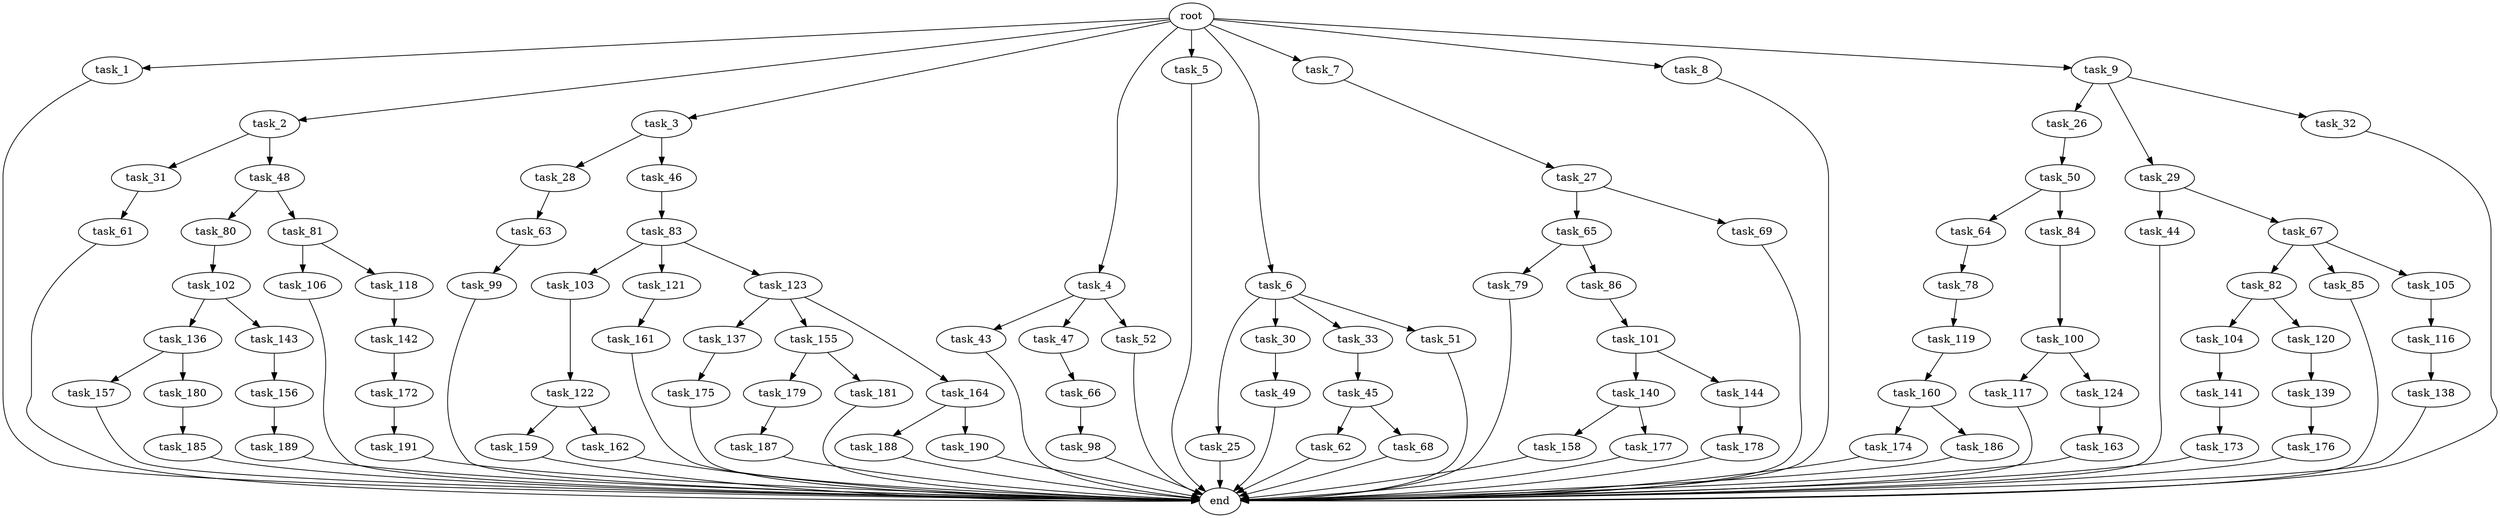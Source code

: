 digraph G {
  root [size="0.000000"];
  task_1 [size="10.240000"];
  task_2 [size="10.240000"];
  task_3 [size="10.240000"];
  task_4 [size="10.240000"];
  task_5 [size="10.240000"];
  task_6 [size="10.240000"];
  task_7 [size="10.240000"];
  task_8 [size="10.240000"];
  task_9 [size="10.240000"];
  task_25 [size="5497558138.880000"];
  task_26 [size="8589934592.000000"];
  task_27 [size="3092376453.120000"];
  task_28 [size="773094113.280000"];
  task_29 [size="8589934592.000000"];
  task_30 [size="5497558138.880000"];
  task_31 [size="3092376453.120000"];
  task_32 [size="8589934592.000000"];
  task_33 [size="5497558138.880000"];
  task_43 [size="1374389534.720000"];
  task_44 [size="2147483648.000000"];
  task_45 [size="343597383.680000"];
  task_46 [size="773094113.280000"];
  task_47 [size="1374389534.720000"];
  task_48 [size="3092376453.120000"];
  task_49 [size="5497558138.880000"];
  task_50 [size="773094113.280000"];
  task_51 [size="5497558138.880000"];
  task_52 [size="1374389534.720000"];
  task_61 [size="343597383.680000"];
  task_62 [size="8589934592.000000"];
  task_63 [size="1374389534.720000"];
  task_64 [size="5497558138.880000"];
  task_65 [size="6957847019.520000"];
  task_66 [size="2147483648.000000"];
  task_67 [size="2147483648.000000"];
  task_68 [size="8589934592.000000"];
  task_69 [size="6957847019.520000"];
  task_78 [size="3092376453.120000"];
  task_79 [size="5497558138.880000"];
  task_80 [size="6957847019.520000"];
  task_81 [size="6957847019.520000"];
  task_82 [size="5497558138.880000"];
  task_83 [size="2147483648.000000"];
  task_84 [size="5497558138.880000"];
  task_85 [size="5497558138.880000"];
  task_86 [size="5497558138.880000"];
  task_98 [size="773094113.280000"];
  task_99 [size="773094113.280000"];
  task_100 [size="4209067950.080000"];
  task_101 [size="343597383.680000"];
  task_102 [size="2147483648.000000"];
  task_103 [size="2147483648.000000"];
  task_104 [size="3092376453.120000"];
  task_105 [size="5497558138.880000"];
  task_106 [size="2147483648.000000"];
  task_116 [size="1374389534.720000"];
  task_117 [size="5497558138.880000"];
  task_118 [size="2147483648.000000"];
  task_119 [size="6957847019.520000"];
  task_120 [size="3092376453.120000"];
  task_121 [size="2147483648.000000"];
  task_122 [size="4209067950.080000"];
  task_123 [size="2147483648.000000"];
  task_124 [size="5497558138.880000"];
  task_136 [size="1374389534.720000"];
  task_137 [size="773094113.280000"];
  task_138 [size="4209067950.080000"];
  task_139 [size="773094113.280000"];
  task_140 [size="5497558138.880000"];
  task_141 [size="773094113.280000"];
  task_142 [size="5497558138.880000"];
  task_143 [size="1374389534.720000"];
  task_144 [size="5497558138.880000"];
  task_155 [size="773094113.280000"];
  task_156 [size="2147483648.000000"];
  task_157 [size="5497558138.880000"];
  task_158 [size="6957847019.520000"];
  task_159 [size="8589934592.000000"];
  task_160 [size="5497558138.880000"];
  task_161 [size="773094113.280000"];
  task_162 [size="8589934592.000000"];
  task_163 [size="6957847019.520000"];
  task_164 [size="773094113.280000"];
  task_172 [size="773094113.280000"];
  task_173 [size="773094113.280000"];
  task_174 [size="3092376453.120000"];
  task_175 [size="5497558138.880000"];
  task_176 [size="1374389534.720000"];
  task_177 [size="6957847019.520000"];
  task_178 [size="773094113.280000"];
  task_179 [size="3092376453.120000"];
  task_180 [size="5497558138.880000"];
  task_181 [size="3092376453.120000"];
  task_185 [size="6957847019.520000"];
  task_186 [size="3092376453.120000"];
  task_187 [size="6957847019.520000"];
  task_188 [size="6957847019.520000"];
  task_189 [size="4209067950.080000"];
  task_190 [size="6957847019.520000"];
  task_191 [size="343597383.680000"];
  end [size="0.000000"];

  root -> task_1 [size="1.000000"];
  root -> task_2 [size="1.000000"];
  root -> task_3 [size="1.000000"];
  root -> task_4 [size="1.000000"];
  root -> task_5 [size="1.000000"];
  root -> task_6 [size="1.000000"];
  root -> task_7 [size="1.000000"];
  root -> task_8 [size="1.000000"];
  root -> task_9 [size="1.000000"];
  task_1 -> end [size="1.000000"];
  task_2 -> task_31 [size="301989888.000000"];
  task_2 -> task_48 [size="301989888.000000"];
  task_3 -> task_28 [size="75497472.000000"];
  task_3 -> task_46 [size="75497472.000000"];
  task_4 -> task_43 [size="134217728.000000"];
  task_4 -> task_47 [size="134217728.000000"];
  task_4 -> task_52 [size="134217728.000000"];
  task_5 -> end [size="1.000000"];
  task_6 -> task_25 [size="536870912.000000"];
  task_6 -> task_30 [size="536870912.000000"];
  task_6 -> task_33 [size="536870912.000000"];
  task_6 -> task_51 [size="536870912.000000"];
  task_7 -> task_27 [size="301989888.000000"];
  task_8 -> end [size="1.000000"];
  task_9 -> task_26 [size="838860800.000000"];
  task_9 -> task_29 [size="838860800.000000"];
  task_9 -> task_32 [size="838860800.000000"];
  task_25 -> end [size="1.000000"];
  task_26 -> task_50 [size="75497472.000000"];
  task_27 -> task_65 [size="679477248.000000"];
  task_27 -> task_69 [size="679477248.000000"];
  task_28 -> task_63 [size="134217728.000000"];
  task_29 -> task_44 [size="209715200.000000"];
  task_29 -> task_67 [size="209715200.000000"];
  task_30 -> task_49 [size="536870912.000000"];
  task_31 -> task_61 [size="33554432.000000"];
  task_32 -> end [size="1.000000"];
  task_33 -> task_45 [size="33554432.000000"];
  task_43 -> end [size="1.000000"];
  task_44 -> end [size="1.000000"];
  task_45 -> task_62 [size="838860800.000000"];
  task_45 -> task_68 [size="838860800.000000"];
  task_46 -> task_83 [size="209715200.000000"];
  task_47 -> task_66 [size="209715200.000000"];
  task_48 -> task_80 [size="679477248.000000"];
  task_48 -> task_81 [size="679477248.000000"];
  task_49 -> end [size="1.000000"];
  task_50 -> task_64 [size="536870912.000000"];
  task_50 -> task_84 [size="536870912.000000"];
  task_51 -> end [size="1.000000"];
  task_52 -> end [size="1.000000"];
  task_61 -> end [size="1.000000"];
  task_62 -> end [size="1.000000"];
  task_63 -> task_99 [size="75497472.000000"];
  task_64 -> task_78 [size="301989888.000000"];
  task_65 -> task_79 [size="536870912.000000"];
  task_65 -> task_86 [size="536870912.000000"];
  task_66 -> task_98 [size="75497472.000000"];
  task_67 -> task_82 [size="536870912.000000"];
  task_67 -> task_85 [size="536870912.000000"];
  task_67 -> task_105 [size="536870912.000000"];
  task_68 -> end [size="1.000000"];
  task_69 -> end [size="1.000000"];
  task_78 -> task_119 [size="679477248.000000"];
  task_79 -> end [size="1.000000"];
  task_80 -> task_102 [size="209715200.000000"];
  task_81 -> task_106 [size="209715200.000000"];
  task_81 -> task_118 [size="209715200.000000"];
  task_82 -> task_104 [size="301989888.000000"];
  task_82 -> task_120 [size="301989888.000000"];
  task_83 -> task_103 [size="209715200.000000"];
  task_83 -> task_121 [size="209715200.000000"];
  task_83 -> task_123 [size="209715200.000000"];
  task_84 -> task_100 [size="411041792.000000"];
  task_85 -> end [size="1.000000"];
  task_86 -> task_101 [size="33554432.000000"];
  task_98 -> end [size="1.000000"];
  task_99 -> end [size="1.000000"];
  task_100 -> task_117 [size="536870912.000000"];
  task_100 -> task_124 [size="536870912.000000"];
  task_101 -> task_140 [size="536870912.000000"];
  task_101 -> task_144 [size="536870912.000000"];
  task_102 -> task_136 [size="134217728.000000"];
  task_102 -> task_143 [size="134217728.000000"];
  task_103 -> task_122 [size="411041792.000000"];
  task_104 -> task_141 [size="75497472.000000"];
  task_105 -> task_116 [size="134217728.000000"];
  task_106 -> end [size="1.000000"];
  task_116 -> task_138 [size="411041792.000000"];
  task_117 -> end [size="1.000000"];
  task_118 -> task_142 [size="536870912.000000"];
  task_119 -> task_160 [size="536870912.000000"];
  task_120 -> task_139 [size="75497472.000000"];
  task_121 -> task_161 [size="75497472.000000"];
  task_122 -> task_159 [size="838860800.000000"];
  task_122 -> task_162 [size="838860800.000000"];
  task_123 -> task_137 [size="75497472.000000"];
  task_123 -> task_155 [size="75497472.000000"];
  task_123 -> task_164 [size="75497472.000000"];
  task_124 -> task_163 [size="679477248.000000"];
  task_136 -> task_157 [size="536870912.000000"];
  task_136 -> task_180 [size="536870912.000000"];
  task_137 -> task_175 [size="536870912.000000"];
  task_138 -> end [size="1.000000"];
  task_139 -> task_176 [size="134217728.000000"];
  task_140 -> task_158 [size="679477248.000000"];
  task_140 -> task_177 [size="679477248.000000"];
  task_141 -> task_173 [size="75497472.000000"];
  task_142 -> task_172 [size="75497472.000000"];
  task_143 -> task_156 [size="209715200.000000"];
  task_144 -> task_178 [size="75497472.000000"];
  task_155 -> task_179 [size="301989888.000000"];
  task_155 -> task_181 [size="301989888.000000"];
  task_156 -> task_189 [size="411041792.000000"];
  task_157 -> end [size="1.000000"];
  task_158 -> end [size="1.000000"];
  task_159 -> end [size="1.000000"];
  task_160 -> task_174 [size="301989888.000000"];
  task_160 -> task_186 [size="301989888.000000"];
  task_161 -> end [size="1.000000"];
  task_162 -> end [size="1.000000"];
  task_163 -> end [size="1.000000"];
  task_164 -> task_188 [size="679477248.000000"];
  task_164 -> task_190 [size="679477248.000000"];
  task_172 -> task_191 [size="33554432.000000"];
  task_173 -> end [size="1.000000"];
  task_174 -> end [size="1.000000"];
  task_175 -> end [size="1.000000"];
  task_176 -> end [size="1.000000"];
  task_177 -> end [size="1.000000"];
  task_178 -> end [size="1.000000"];
  task_179 -> task_187 [size="679477248.000000"];
  task_180 -> task_185 [size="679477248.000000"];
  task_181 -> end [size="1.000000"];
  task_185 -> end [size="1.000000"];
  task_186 -> end [size="1.000000"];
  task_187 -> end [size="1.000000"];
  task_188 -> end [size="1.000000"];
  task_189 -> end [size="1.000000"];
  task_190 -> end [size="1.000000"];
  task_191 -> end [size="1.000000"];
}
